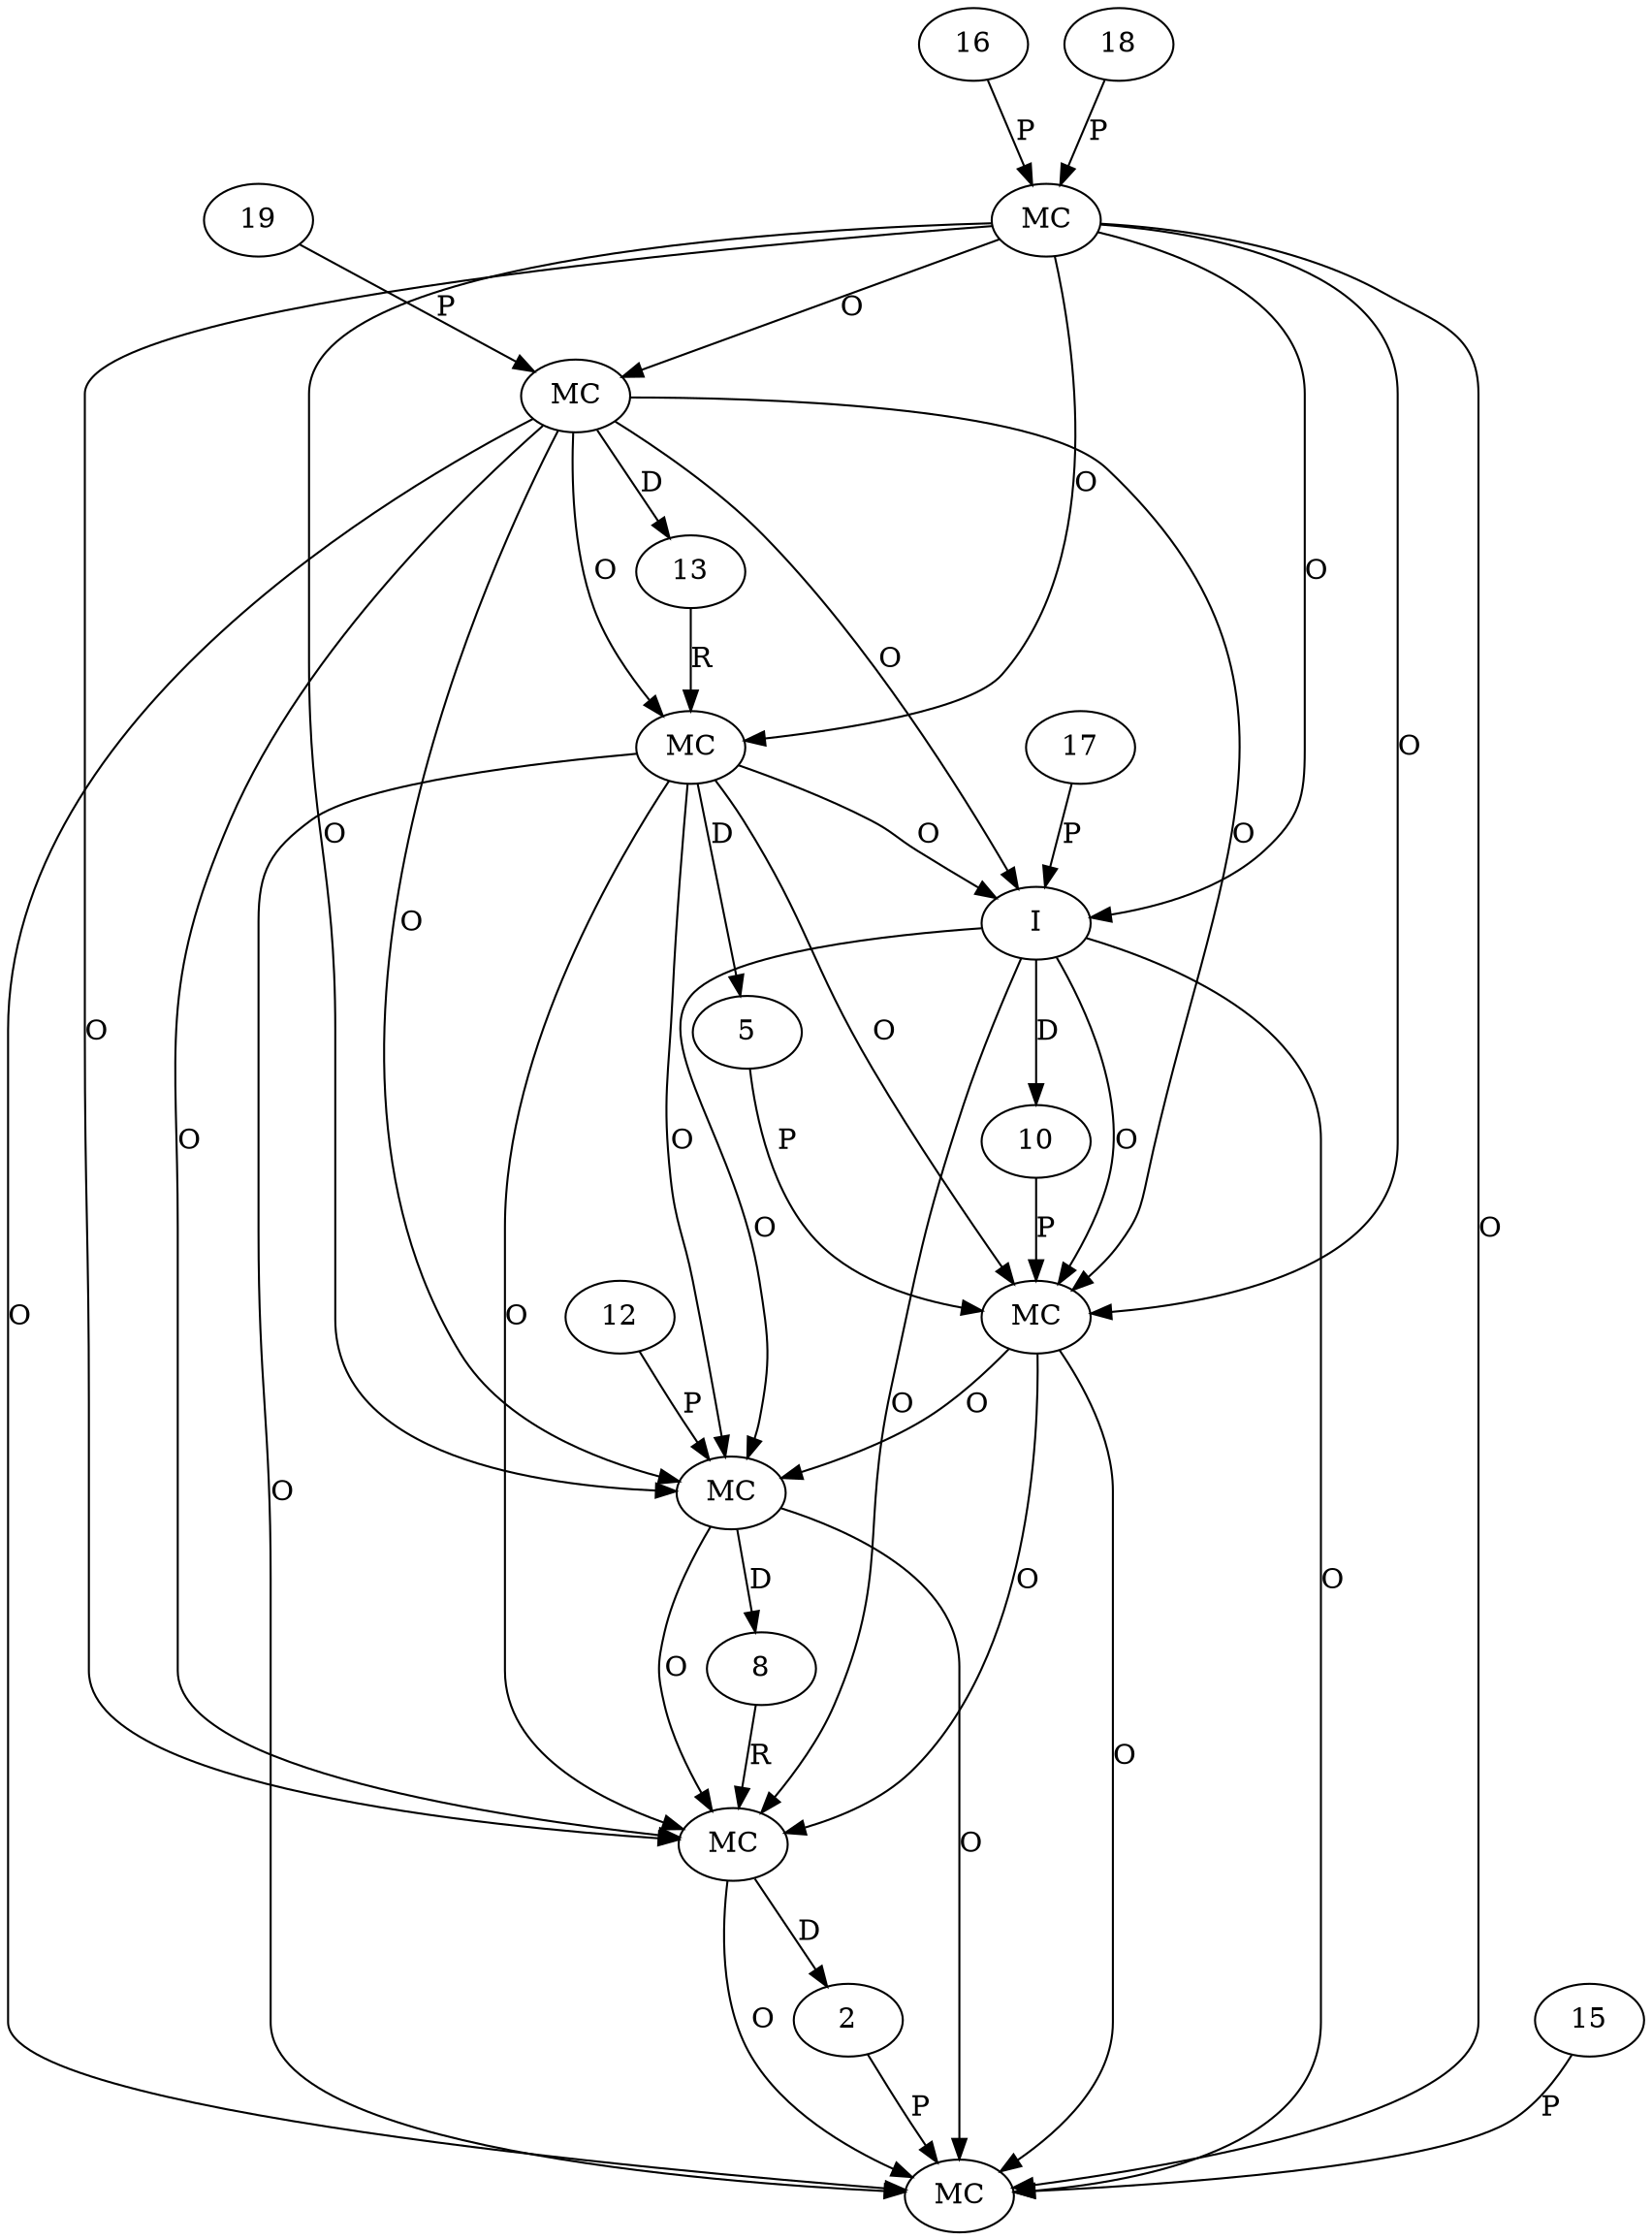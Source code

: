 digraph "AUG" {

  1 [ label="MC" s="contains()" t="ArrayUtils" l="299" ];
  2 [ t="CharRange[]" n="array" ];
  3 [ label="MC" s="getCharRanges()" t="CharSet" l="296" ];
  4 [ label="MC" s="contains()" t="ArrayUtils" l="271" ];
  5 [ t="CharRange[]" n="array" ];
  6 [ label="MC" s="getCharRanges()" t="CharSet" l="269" ];
  7 [ label="MC" s="contains()" t="ArrayUtils" l="255" ];
  8 [ t="CharSet" n="set" ];
  9 [ label="MC" s="getInstance()" t="CharSet" l="295" ];
  10 [ t="UNKNOWN" n="dummy_" ];
  11 [ label="I" t="CharRange" l="271" ];
  12 [ t="String" v="^^-c" ];
  13 [ t="CharSet" n="set" ];
  14 [ label="MC" s="getInstance()" t="CharSet" l="268" ];
  15 [ t="UNKNOWN" n="dummy_" ];
  16 [ t="CharRange[]" n="array" ];
  17 [ t="char" v="'c'" ];
  18 [ t="CharRange[]" n="array" ];
  19 [ t="String" v="^^" ];
  4 -> 1 [ label="O" ];
  9 -> 1 [ label="O" ];
  15 -> 1 [ label="P" ];
  3 -> 1 [ label="O" ];
  2 -> 1 [ label="P" ];
  6 -> 1 [ label="O" ];
  7 -> 1 [ label="O" ];
  11 -> 1 [ label="O" ];
  14 -> 1 [ label="O" ];
  3 -> 2 [ label="D" ];
  8 -> 3 [ label="R" ];
  11 -> 3 [ label="O" ];
  4 -> 3 [ label="O" ];
  14 -> 3 [ label="O" ];
  7 -> 3 [ label="O" ];
  9 -> 3 [ label="O" ];
  6 -> 3 [ label="O" ];
  14 -> 4 [ label="O" ];
  5 -> 4 [ label="P" ];
  10 -> 4 [ label="P" ];
  6 -> 4 [ label="O" ];
  7 -> 4 [ label="O" ];
  11 -> 4 [ label="O" ];
  6 -> 5 [ label="D" ];
  14 -> 6 [ label="O" ];
  7 -> 6 [ label="O" ];
  13 -> 6 [ label="R" ];
  16 -> 7 [ label="P" ];
  18 -> 7 [ label="P" ];
  9 -> 8 [ label="D" ];
  12 -> 9 [ label="P" ];
  11 -> 9 [ label="O" ];
  14 -> 9 [ label="O" ];
  6 -> 9 [ label="O" ];
  7 -> 9 [ label="O" ];
  4 -> 9 [ label="O" ];
  11 -> 10 [ label="D" ];
  17 -> 11 [ label="P" ];
  7 -> 11 [ label="O" ];
  14 -> 11 [ label="O" ];
  6 -> 11 [ label="O" ];
  14 -> 13 [ label="D" ];
  19 -> 14 [ label="P" ];
  7 -> 14 [ label="O" ];
}
